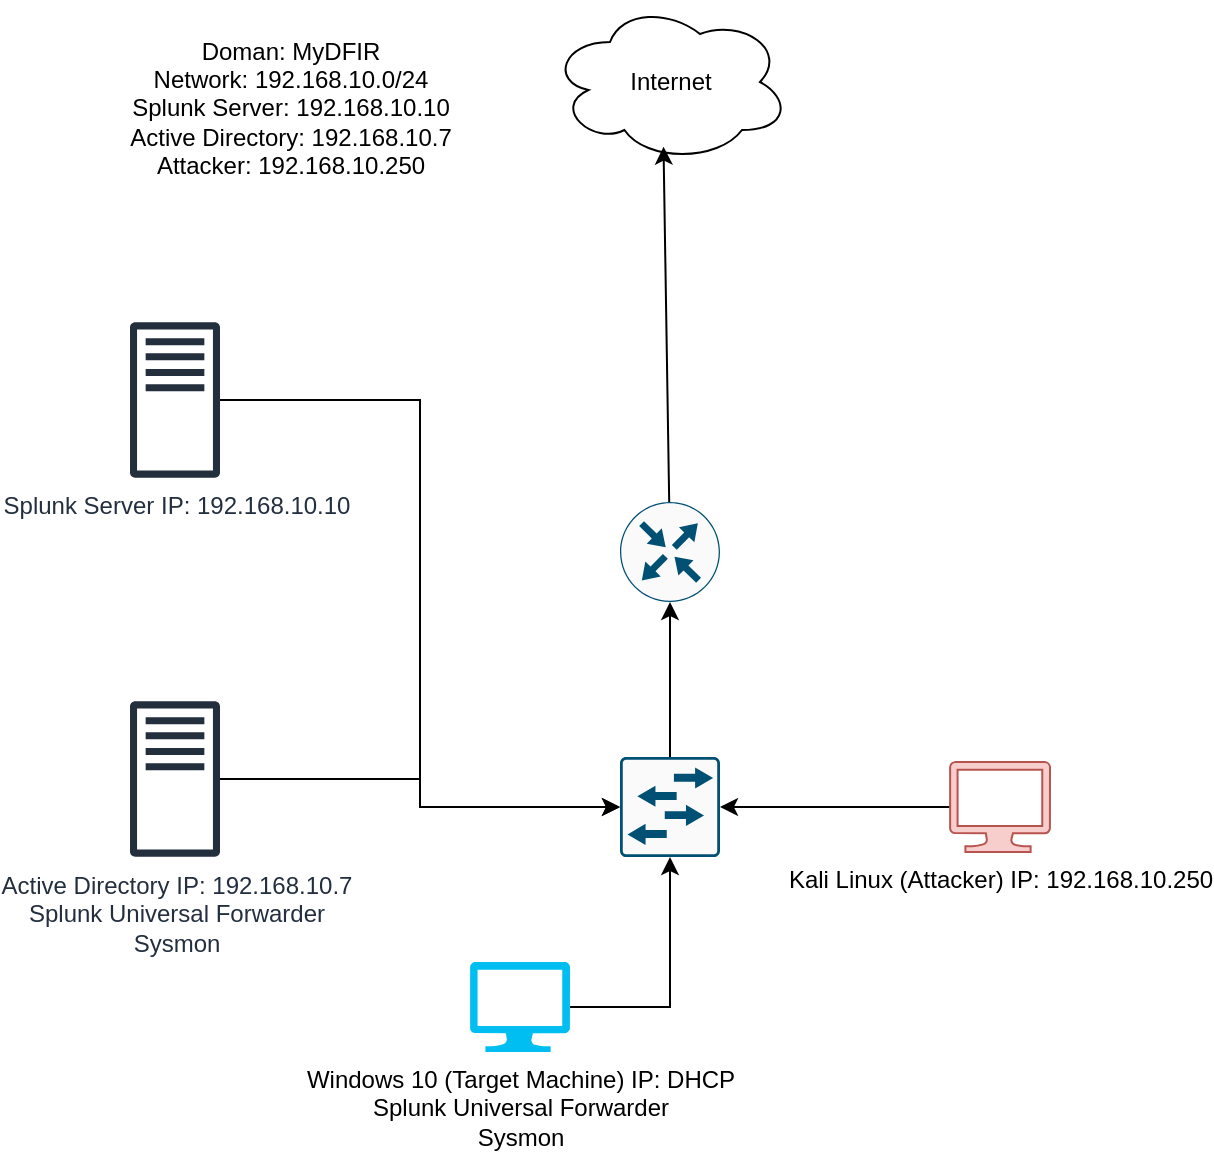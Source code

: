 <mxfile version="26.2.10">
  <diagram name="Page-1" id="KxOjLeS-NyVWTEz02JkJ">
    <mxGraphModel dx="1392" dy="703" grid="1" gridSize="10" guides="1" tooltips="1" connect="1" arrows="1" fold="1" page="1" pageScale="1" pageWidth="850" pageHeight="1100" math="0" shadow="0">
      <root>
        <mxCell id="0" />
        <mxCell id="1" parent="0" />
        <mxCell id="u-Ojrt-izxkH3ZtMXK-b-1" value="Active Directory IP: 192.168.10.7&lt;div&gt;Splunk Universal Forwarder&lt;/div&gt;&lt;div&gt;Sysmon&lt;/div&gt;" style="sketch=0;outlineConnect=0;fontColor=#232F3E;gradientColor=none;fillColor=#232F3D;strokeColor=none;dashed=0;verticalLabelPosition=bottom;verticalAlign=top;align=center;html=1;fontSize=12;fontStyle=0;aspect=fixed;pointerEvents=1;shape=mxgraph.aws4.traditional_server;" vertex="1" parent="1">
          <mxGeometry x="170" y="429.5" width="45" height="78" as="geometry" />
        </mxCell>
        <mxCell id="u-Ojrt-izxkH3ZtMXK-b-2" value="Splunk Server IP: 192.168.10.10&lt;div&gt;&lt;br&gt;&lt;/div&gt;" style="sketch=0;outlineConnect=0;fontColor=#232F3E;gradientColor=none;fillColor=#232F3D;strokeColor=none;dashed=0;verticalLabelPosition=bottom;verticalAlign=top;align=center;html=1;fontSize=12;fontStyle=0;aspect=fixed;pointerEvents=1;shape=mxgraph.aws4.traditional_server;" vertex="1" parent="1">
          <mxGeometry x="170" y="240" width="45" height="78" as="geometry" />
        </mxCell>
        <mxCell id="u-Ojrt-izxkH3ZtMXK-b-8" style="edgeStyle=orthogonalEdgeStyle;rounded=0;orthogonalLoop=1;jettySize=auto;html=1;" edge="1" parent="1" source="u-Ojrt-izxkH3ZtMXK-b-3" target="u-Ojrt-izxkH3ZtMXK-b-5">
          <mxGeometry relative="1" as="geometry" />
        </mxCell>
        <mxCell id="u-Ojrt-izxkH3ZtMXK-b-3" value="Windows 10 (Target Machine) IP: DHCP&lt;div&gt;Splunk Universal Forwarder&lt;/div&gt;&lt;div&gt;Sysmon&lt;/div&gt;" style="verticalLabelPosition=bottom;html=1;verticalAlign=top;align=center;strokeColor=none;fillColor=#00BEF2;shape=mxgraph.azure.computer;pointerEvents=1;" vertex="1" parent="1">
          <mxGeometry x="340" y="560" width="50" height="45" as="geometry" />
        </mxCell>
        <mxCell id="u-Ojrt-izxkH3ZtMXK-b-9" value="" style="edgeStyle=orthogonalEdgeStyle;rounded=0;orthogonalLoop=1;jettySize=auto;html=1;" edge="1" parent="1" source="u-Ojrt-izxkH3ZtMXK-b-4" target="u-Ojrt-izxkH3ZtMXK-b-5">
          <mxGeometry relative="1" as="geometry" />
        </mxCell>
        <mxCell id="u-Ojrt-izxkH3ZtMXK-b-4" value="Kali Linux (Attacker) IP: 192.168.10.250" style="verticalLabelPosition=bottom;html=1;verticalAlign=top;align=center;strokeColor=#b85450;fillColor=#f8cecc;shape=mxgraph.azure.computer;pointerEvents=1;" vertex="1" parent="1">
          <mxGeometry x="580" y="460" width="50" height="45" as="geometry" />
        </mxCell>
        <mxCell id="u-Ojrt-izxkH3ZtMXK-b-12" value="" style="edgeStyle=orthogonalEdgeStyle;rounded=0;orthogonalLoop=1;jettySize=auto;html=1;" edge="1" parent="1" source="u-Ojrt-izxkH3ZtMXK-b-5" target="u-Ojrt-izxkH3ZtMXK-b-6">
          <mxGeometry relative="1" as="geometry" />
        </mxCell>
        <mxCell id="u-Ojrt-izxkH3ZtMXK-b-5" value="" style="sketch=0;points=[[0.015,0.015,0],[0.985,0.015,0],[0.985,0.985,0],[0.015,0.985,0],[0.25,0,0],[0.5,0,0],[0.75,0,0],[1,0.25,0],[1,0.5,0],[1,0.75,0],[0.75,1,0],[0.5,1,0],[0.25,1,0],[0,0.75,0],[0,0.5,0],[0,0.25,0]];verticalLabelPosition=bottom;html=1;verticalAlign=top;aspect=fixed;align=center;pointerEvents=1;shape=mxgraph.cisco19.rect;prIcon=l2_switch;fillColor=#FAFAFA;strokeColor=#005073;" vertex="1" parent="1">
          <mxGeometry x="415" y="457.5" width="50" height="50" as="geometry" />
        </mxCell>
        <mxCell id="u-Ojrt-izxkH3ZtMXK-b-6" value="" style="sketch=0;points=[[0.5,0,0],[1,0.5,0],[0.5,1,0],[0,0.5,0],[0.145,0.145,0],[0.856,0.145,0],[0.855,0.856,0],[0.145,0.855,0]];verticalLabelPosition=bottom;html=1;verticalAlign=top;aspect=fixed;align=center;pointerEvents=1;shape=mxgraph.cisco19.rect;prIcon=router;fillColor=#FAFAFA;strokeColor=#005073;" vertex="1" parent="1">
          <mxGeometry x="415" y="330" width="50" height="50" as="geometry" />
        </mxCell>
        <mxCell id="u-Ojrt-izxkH3ZtMXK-b-7" value="" style="ellipse;shape=cloud;whiteSpace=wrap;html=1;" vertex="1" parent="1">
          <mxGeometry x="380" y="80" width="120" height="80" as="geometry" />
        </mxCell>
        <mxCell id="u-Ojrt-izxkH3ZtMXK-b-13" style="rounded=0;orthogonalLoop=1;jettySize=auto;html=1;entryX=0.473;entryY=0.904;entryDx=0;entryDy=0;entryPerimeter=0;" edge="1" parent="1" source="u-Ojrt-izxkH3ZtMXK-b-6" target="u-Ojrt-izxkH3ZtMXK-b-7">
          <mxGeometry relative="1" as="geometry" />
        </mxCell>
        <mxCell id="u-Ojrt-izxkH3ZtMXK-b-14" style="edgeStyle=orthogonalEdgeStyle;rounded=0;orthogonalLoop=1;jettySize=auto;html=1;entryX=0;entryY=0.5;entryDx=0;entryDy=0;entryPerimeter=0;" edge="1" parent="1" source="u-Ojrt-izxkH3ZtMXK-b-2" target="u-Ojrt-izxkH3ZtMXK-b-5">
          <mxGeometry relative="1" as="geometry" />
        </mxCell>
        <mxCell id="u-Ojrt-izxkH3ZtMXK-b-15" style="edgeStyle=orthogonalEdgeStyle;rounded=0;orthogonalLoop=1;jettySize=auto;html=1;entryX=0;entryY=0.5;entryDx=0;entryDy=0;entryPerimeter=0;" edge="1" parent="1" source="u-Ojrt-izxkH3ZtMXK-b-1" target="u-Ojrt-izxkH3ZtMXK-b-5">
          <mxGeometry relative="1" as="geometry" />
        </mxCell>
        <mxCell id="u-Ojrt-izxkH3ZtMXK-b-16" value="Internet" style="text;html=1;align=center;verticalAlign=middle;resizable=0;points=[];autosize=1;strokeColor=none;fillColor=none;" vertex="1" parent="1">
          <mxGeometry x="410" y="105" width="60" height="30" as="geometry" />
        </mxCell>
        <mxCell id="u-Ojrt-izxkH3ZtMXK-b-17" value="Doman: MyDFIR&lt;div&gt;Network: 192.168.10.0/24&lt;/div&gt;&lt;div&gt;Splunk Server: 192.168.10.10&lt;/div&gt;&lt;div&gt;Active Directory: 192.168.10.7&lt;/div&gt;&lt;div&gt;Attacker: 192.168.10.250&lt;/div&gt;" style="text;html=1;align=center;verticalAlign=middle;resizable=0;points=[];autosize=1;strokeColor=none;fillColor=none;" vertex="1" parent="1">
          <mxGeometry x="160" y="88" width="180" height="90" as="geometry" />
        </mxCell>
      </root>
    </mxGraphModel>
  </diagram>
</mxfile>
